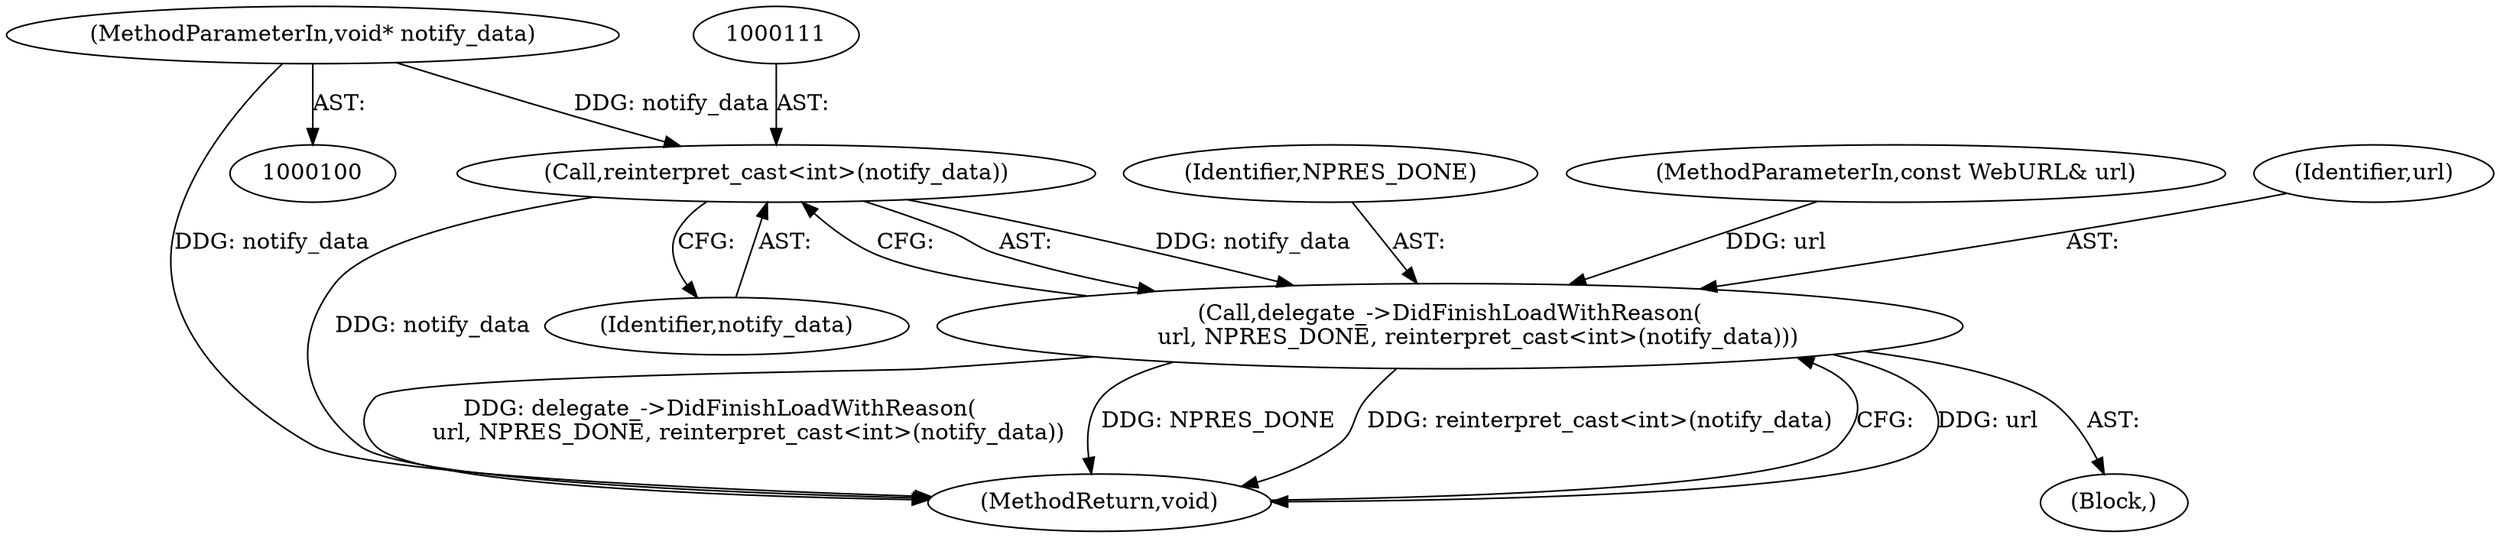 digraph "0_Chrome_ea3d1d84be3d6f97bf50e76511c9e26af6895533_44@pointer" {
"1000110" [label="(Call,reinterpret_cast<int>(notify_data))"];
"1000102" [label="(MethodParameterIn,void* notify_data)"];
"1000107" [label="(Call,delegate_->DidFinishLoadWithReason(\n        url, NPRES_DONE, reinterpret_cast<int>(notify_data)))"];
"1000102" [label="(MethodParameterIn,void* notify_data)"];
"1000109" [label="(Identifier,NPRES_DONE)"];
"1000106" [label="(Block,)"];
"1000110" [label="(Call,reinterpret_cast<int>(notify_data))"];
"1000112" [label="(Identifier,notify_data)"];
"1000113" [label="(MethodReturn,void)"];
"1000101" [label="(MethodParameterIn,const WebURL& url)"];
"1000108" [label="(Identifier,url)"];
"1000107" [label="(Call,delegate_->DidFinishLoadWithReason(\n        url, NPRES_DONE, reinterpret_cast<int>(notify_data)))"];
"1000110" -> "1000107"  [label="AST: "];
"1000110" -> "1000112"  [label="CFG: "];
"1000111" -> "1000110"  [label="AST: "];
"1000112" -> "1000110"  [label="AST: "];
"1000107" -> "1000110"  [label="CFG: "];
"1000110" -> "1000113"  [label="DDG: notify_data"];
"1000110" -> "1000107"  [label="DDG: notify_data"];
"1000102" -> "1000110"  [label="DDG: notify_data"];
"1000102" -> "1000100"  [label="AST: "];
"1000102" -> "1000113"  [label="DDG: notify_data"];
"1000107" -> "1000106"  [label="AST: "];
"1000108" -> "1000107"  [label="AST: "];
"1000109" -> "1000107"  [label="AST: "];
"1000113" -> "1000107"  [label="CFG: "];
"1000107" -> "1000113"  [label="DDG: url"];
"1000107" -> "1000113"  [label="DDG: delegate_->DidFinishLoadWithReason(\n        url, NPRES_DONE, reinterpret_cast<int>(notify_data))"];
"1000107" -> "1000113"  [label="DDG: NPRES_DONE"];
"1000107" -> "1000113"  [label="DDG: reinterpret_cast<int>(notify_data)"];
"1000101" -> "1000107"  [label="DDG: url"];
}
